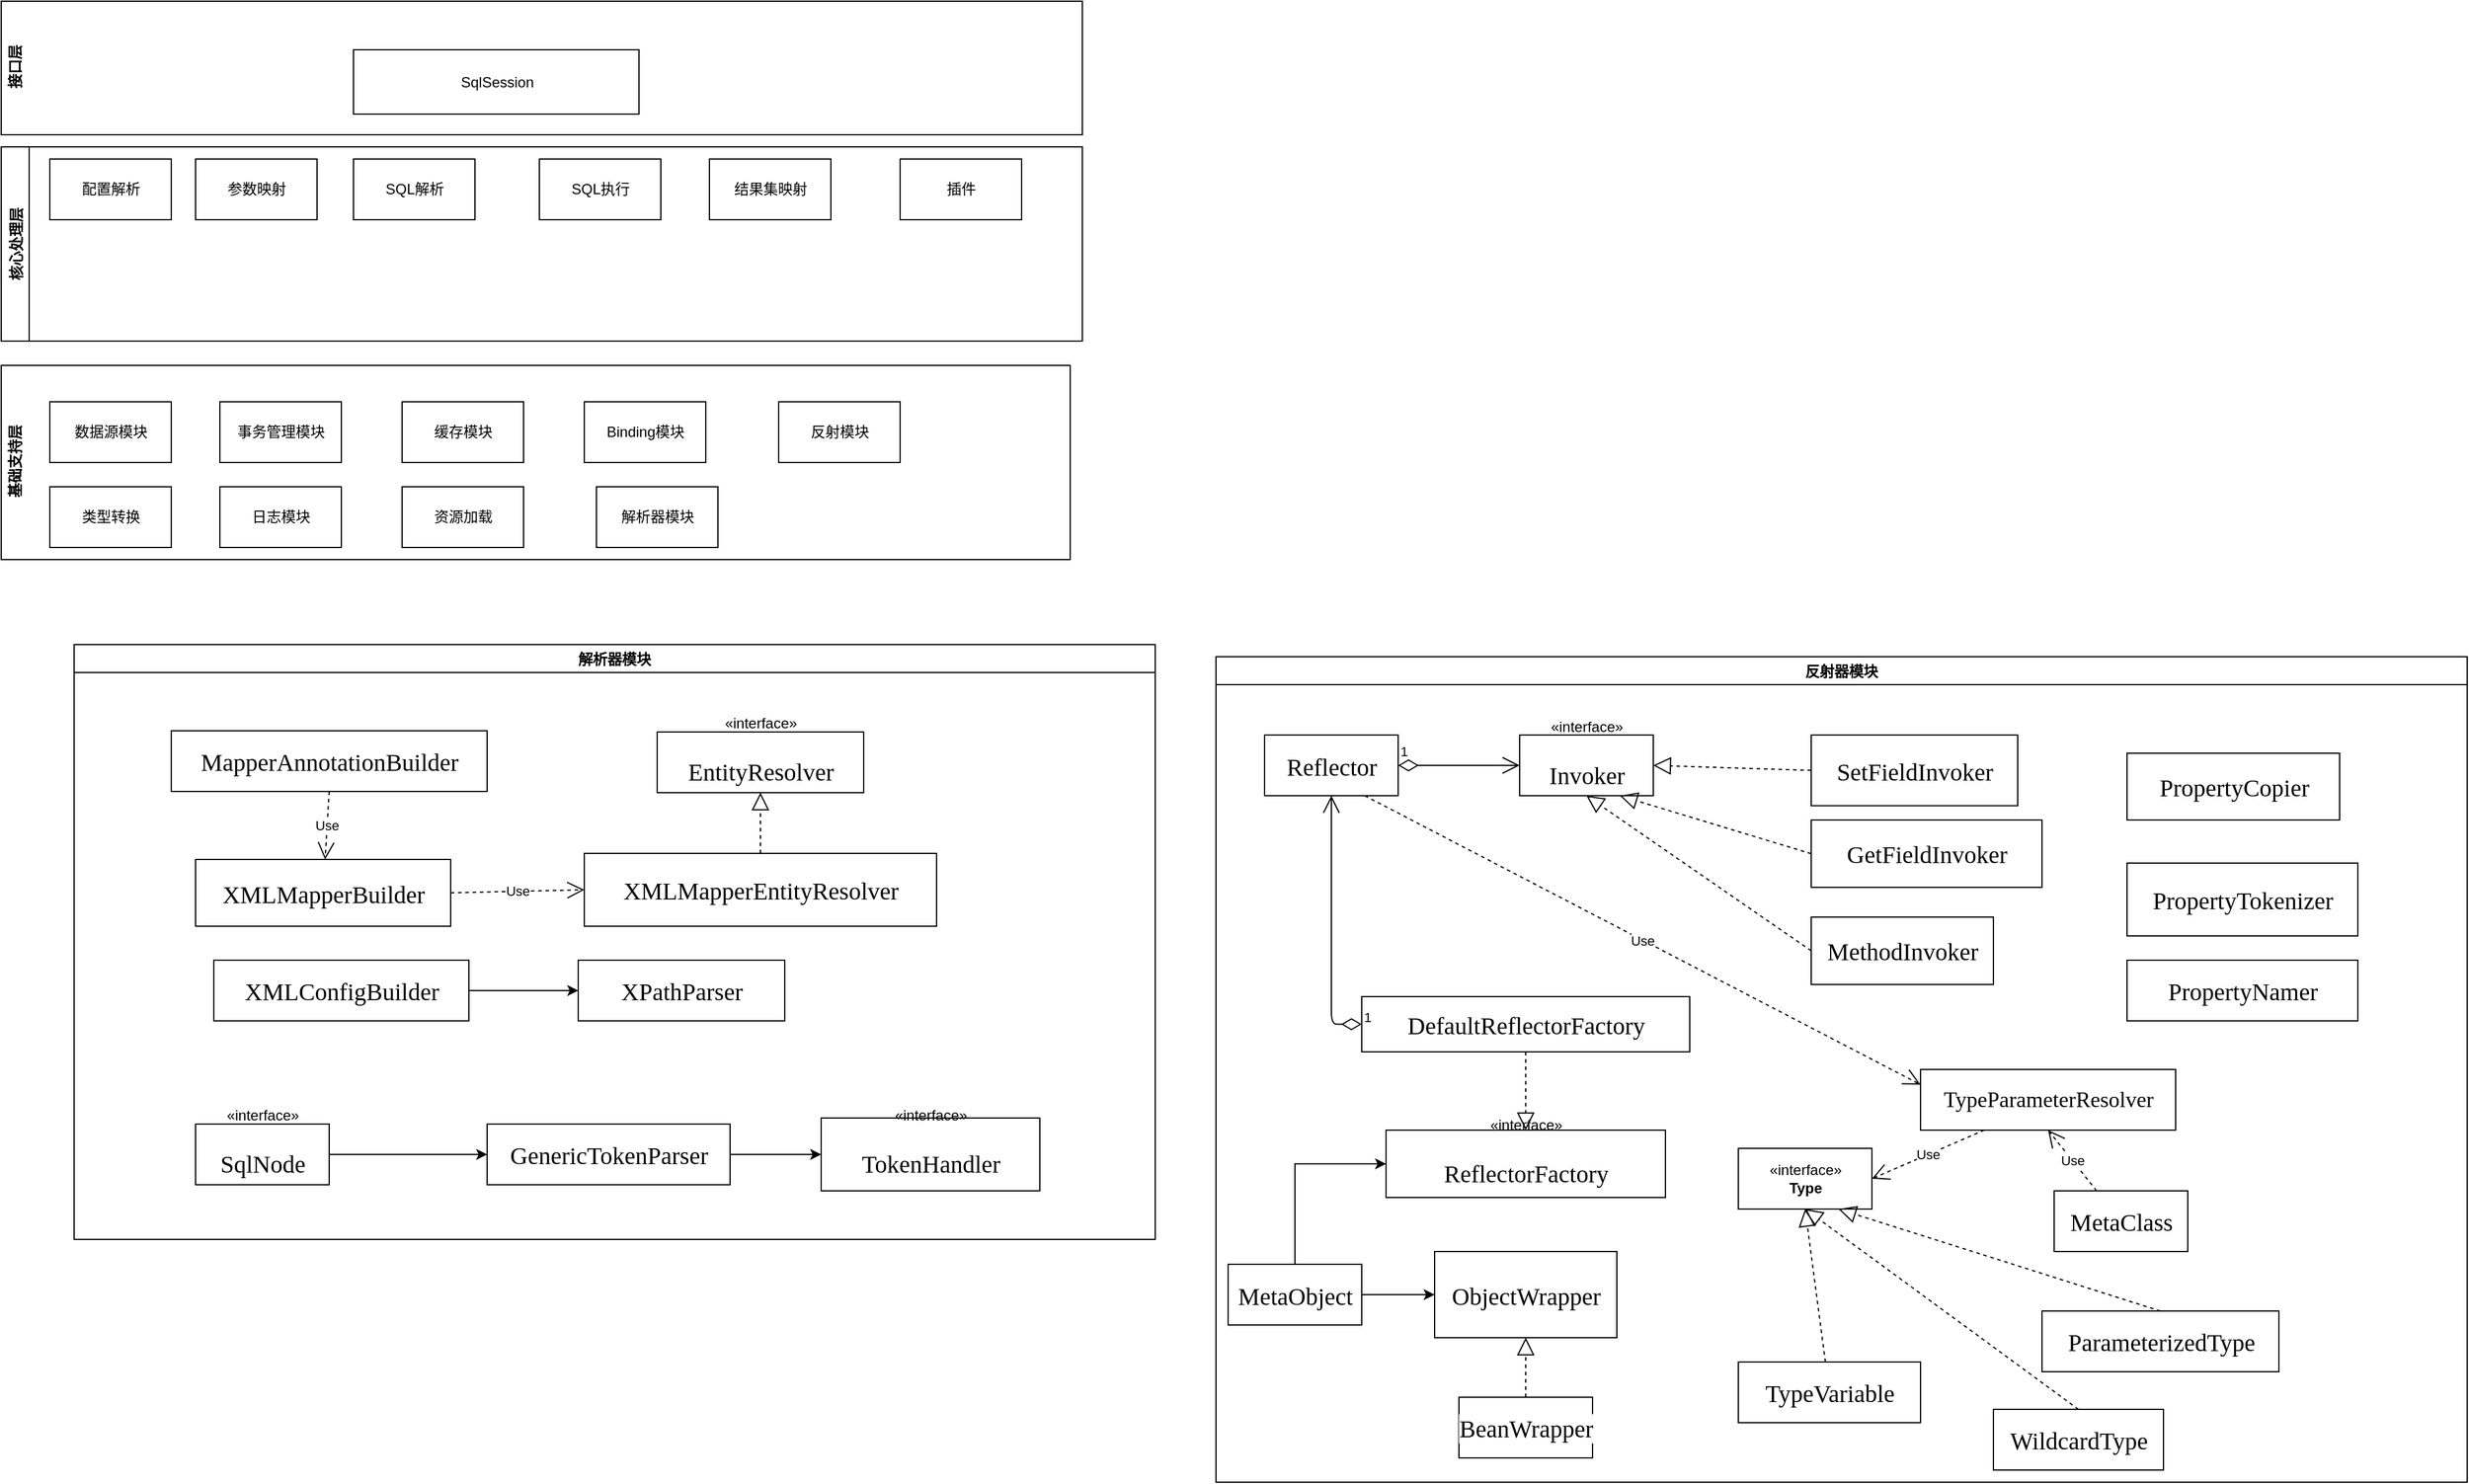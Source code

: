 <mxfile version="12.5.1" type="github">
  <diagram id="NqdyVlGYuGU1DPlqcApG" name="Page-1">
    <mxGraphModel dx="1422" dy="762" grid="1" gridSize="10" guides="1" tooltips="1" connect="1" arrows="1" fold="1" page="1" pageScale="1" pageWidth="827" pageHeight="1169" math="0" shadow="0">
      <root>
        <mxCell id="0"/>
        <mxCell id="1" parent="0"/>
        <mxCell id="Ca9ZKJGd3RS6ejhv2K8J-3" value="接口层" style="swimlane;html=1;horizontal=0;swimlaneLine=0;" vertex="1" parent="1">
          <mxGeometry y="20" width="890" height="110" as="geometry"/>
        </mxCell>
        <mxCell id="Ca9ZKJGd3RS6ejhv2K8J-18" value="SqlSession" style="html=1;dashed=0;whitespace=wrap;" vertex="1" parent="Ca9ZKJGd3RS6ejhv2K8J-3">
          <mxGeometry x="290" y="40" width="235" height="53" as="geometry"/>
        </mxCell>
        <mxCell id="Ca9ZKJGd3RS6ejhv2K8J-6" value="基础支持层" style="swimlane;html=1;horizontal=0;swimlaneLine=0;startSize=23;" vertex="1" parent="1">
          <mxGeometry y="320" width="880" height="160" as="geometry"/>
        </mxCell>
        <mxCell id="Ca9ZKJGd3RS6ejhv2K8J-19" value="数据源模块" style="html=1;dashed=0;whitespace=wrap;" vertex="1" parent="Ca9ZKJGd3RS6ejhv2K8J-6">
          <mxGeometry x="40" y="30" width="100" height="50" as="geometry"/>
        </mxCell>
        <mxCell id="Ca9ZKJGd3RS6ejhv2K8J-20" value="事务管理模块" style="html=1;dashed=0;whitespace=wrap;" vertex="1" parent="Ca9ZKJGd3RS6ejhv2K8J-6">
          <mxGeometry x="180" y="30" width="100" height="50" as="geometry"/>
        </mxCell>
        <mxCell id="Ca9ZKJGd3RS6ejhv2K8J-21" value="缓存模块" style="html=1;dashed=0;whitespace=wrap;" vertex="1" parent="Ca9ZKJGd3RS6ejhv2K8J-6">
          <mxGeometry x="330" y="30" width="100" height="50" as="geometry"/>
        </mxCell>
        <mxCell id="Ca9ZKJGd3RS6ejhv2K8J-22" value="Binding模块" style="html=1;dashed=0;whitespace=wrap;" vertex="1" parent="Ca9ZKJGd3RS6ejhv2K8J-6">
          <mxGeometry x="480" y="30" width="100" height="50" as="geometry"/>
        </mxCell>
        <mxCell id="Ca9ZKJGd3RS6ejhv2K8J-23" value="反射模块" style="html=1;dashed=0;whitespace=wrap;" vertex="1" parent="Ca9ZKJGd3RS6ejhv2K8J-6">
          <mxGeometry x="640" y="30" width="100" height="50" as="geometry"/>
        </mxCell>
        <mxCell id="Ca9ZKJGd3RS6ejhv2K8J-24" value="类型转换" style="html=1;dashed=0;whitespace=wrap;" vertex="1" parent="Ca9ZKJGd3RS6ejhv2K8J-6">
          <mxGeometry x="40" y="100" width="100" height="50" as="geometry"/>
        </mxCell>
        <mxCell id="Ca9ZKJGd3RS6ejhv2K8J-25" value="日志模块" style="html=1;dashed=0;whitespace=wrap;" vertex="1" parent="Ca9ZKJGd3RS6ejhv2K8J-6">
          <mxGeometry x="180" y="100" width="100" height="50" as="geometry"/>
        </mxCell>
        <mxCell id="Ca9ZKJGd3RS6ejhv2K8J-26" value="资源加载" style="html=1;dashed=0;whitespace=wrap;" vertex="1" parent="Ca9ZKJGd3RS6ejhv2K8J-6">
          <mxGeometry x="330" y="100" width="100" height="50" as="geometry"/>
        </mxCell>
        <mxCell id="Ca9ZKJGd3RS6ejhv2K8J-27" value="解析器模块" style="html=1;dashed=0;whitespace=wrap;" vertex="1" parent="Ca9ZKJGd3RS6ejhv2K8J-6">
          <mxGeometry x="490" y="100" width="100" height="50" as="geometry"/>
        </mxCell>
        <mxCell id="Ca9ZKJGd3RS6ejhv2K8J-4" value="核心处理层" style="swimlane;startSize=23;horizontal=0;" vertex="1" parent="1">
          <mxGeometry y="140" width="890" height="160" as="geometry"/>
        </mxCell>
        <mxCell id="Ca9ZKJGd3RS6ejhv2K8J-10" value="配置解析" style="html=1;dashed=0;whitespace=wrap;" vertex="1" parent="Ca9ZKJGd3RS6ejhv2K8J-4">
          <mxGeometry x="40" y="10" width="100" height="50" as="geometry"/>
        </mxCell>
        <mxCell id="Ca9ZKJGd3RS6ejhv2K8J-11" value="参数映射" style="html=1;dashed=0;whitespace=wrap;" vertex="1" parent="Ca9ZKJGd3RS6ejhv2K8J-4">
          <mxGeometry x="160" y="10" width="100" height="50" as="geometry"/>
        </mxCell>
        <mxCell id="Ca9ZKJGd3RS6ejhv2K8J-14" value="SQL解析" style="html=1;dashed=0;whitespace=wrap;" vertex="1" parent="Ca9ZKJGd3RS6ejhv2K8J-4">
          <mxGeometry x="290" y="10" width="100" height="50" as="geometry"/>
        </mxCell>
        <mxCell id="Ca9ZKJGd3RS6ejhv2K8J-15" value="SQL执行" style="html=1;dashed=0;whitespace=wrap;" vertex="1" parent="Ca9ZKJGd3RS6ejhv2K8J-4">
          <mxGeometry x="443" y="10" width="100" height="50" as="geometry"/>
        </mxCell>
        <mxCell id="Ca9ZKJGd3RS6ejhv2K8J-16" value="结果集映射" style="html=1;dashed=0;whitespace=wrap;" vertex="1" parent="Ca9ZKJGd3RS6ejhv2K8J-4">
          <mxGeometry x="583" y="10" width="100" height="50" as="geometry"/>
        </mxCell>
        <mxCell id="Ca9ZKJGd3RS6ejhv2K8J-17" value="插件" style="html=1;dashed=0;whitespace=wrap;" vertex="1" parent="Ca9ZKJGd3RS6ejhv2K8J-4">
          <mxGeometry x="740" y="10" width="100" height="50" as="geometry"/>
        </mxCell>
        <mxCell id="Ca9ZKJGd3RS6ejhv2K8J-35" value="解析器模块" style="swimlane;" vertex="1" parent="1">
          <mxGeometry x="60" y="550" width="890" height="490" as="geometry"/>
        </mxCell>
        <mxCell id="Ca9ZKJGd3RS6ejhv2K8J-28" value="&lt;pre style=&quot;background-color: rgb(255 , 255 , 255) ; font-family: &amp;#34;consolas&amp;#34; ; font-size: 15pt&quot;&gt;XMLMapperEntityResolver&lt;/pre&gt;" style="html=1;" vertex="1" parent="Ca9ZKJGd3RS6ejhv2K8J-35">
          <mxGeometry x="420" y="172" width="290" height="60" as="geometry"/>
        </mxCell>
        <mxCell id="Ca9ZKJGd3RS6ejhv2K8J-29" value="«interface»&lt;br&gt;&lt;pre style=&quot;background-color: rgb(255 , 255 , 255) ; font-family: &amp;#34;consolas&amp;#34; ; font-size: 15pt&quot;&gt;EntityResolver&lt;/pre&gt;" style="html=1;" vertex="1" parent="Ca9ZKJGd3RS6ejhv2K8J-35">
          <mxGeometry x="480" y="72" width="170" height="50" as="geometry"/>
        </mxCell>
        <mxCell id="Ca9ZKJGd3RS6ejhv2K8J-30" value="" style="endArrow=block;dashed=1;endFill=0;endSize=12;html=1;entryX=0.5;entryY=1;entryDx=0;entryDy=0;" edge="1" parent="Ca9ZKJGd3RS6ejhv2K8J-35" source="Ca9ZKJGd3RS6ejhv2K8J-28" target="Ca9ZKJGd3RS6ejhv2K8J-29">
          <mxGeometry width="160" relative="1" as="geometry">
            <mxPoint x="340" y="312" as="sourcePoint"/>
            <mxPoint x="500" y="312" as="targetPoint"/>
          </mxGeometry>
        </mxCell>
        <mxCell id="Ca9ZKJGd3RS6ejhv2K8J-31" value="&lt;pre style=&quot;background-color: rgb(255 , 255 , 255) ; font-family: &amp;#34;consolas&amp;#34; ; font-size: 15pt&quot;&gt;XMLMapperBuilder&lt;/pre&gt;" style="html=1;" vertex="1" parent="Ca9ZKJGd3RS6ejhv2K8J-35">
          <mxGeometry x="100" y="177" width="210" height="55" as="geometry"/>
        </mxCell>
        <mxCell id="Ca9ZKJGd3RS6ejhv2K8J-32" value="Use" style="endArrow=open;endSize=12;dashed=1;html=1;entryX=0;entryY=0.5;entryDx=0;entryDy=0;exitX=1;exitY=0.5;exitDx=0;exitDy=0;" edge="1" parent="Ca9ZKJGd3RS6ejhv2K8J-35" source="Ca9ZKJGd3RS6ejhv2K8J-31" target="Ca9ZKJGd3RS6ejhv2K8J-28">
          <mxGeometry width="160" relative="1" as="geometry">
            <mxPoint x="310" y="322" as="sourcePoint"/>
            <mxPoint x="470" y="322" as="targetPoint"/>
          </mxGeometry>
        </mxCell>
        <mxCell id="Ca9ZKJGd3RS6ejhv2K8J-33" value="&lt;pre style=&quot;background-color: rgb(255 , 255 , 255) ; font-family: &amp;#34;consolas&amp;#34; ; font-size: 15pt&quot;&gt;MapperAnnotationBuilder&lt;/pre&gt;" style="html=1;" vertex="1" parent="Ca9ZKJGd3RS6ejhv2K8J-35">
          <mxGeometry x="80" y="71" width="260" height="50" as="geometry"/>
        </mxCell>
        <mxCell id="Ca9ZKJGd3RS6ejhv2K8J-34" value="Use" style="endArrow=open;endSize=12;dashed=1;html=1;exitX=0.5;exitY=1;exitDx=0;exitDy=0;" edge="1" parent="Ca9ZKJGd3RS6ejhv2K8J-35" source="Ca9ZKJGd3RS6ejhv2K8J-33" target="Ca9ZKJGd3RS6ejhv2K8J-31">
          <mxGeometry width="160" relative="1" as="geometry">
            <mxPoint x="-30" y="322" as="sourcePoint"/>
            <mxPoint x="130" y="322" as="targetPoint"/>
          </mxGeometry>
        </mxCell>
        <mxCell id="Ca9ZKJGd3RS6ejhv2K8J-39" style="edgeStyle=orthogonalEdgeStyle;rounded=0;orthogonalLoop=1;jettySize=auto;html=1;exitX=1;exitY=0.5;exitDx=0;exitDy=0;" edge="1" parent="Ca9ZKJGd3RS6ejhv2K8J-35" source="Ca9ZKJGd3RS6ejhv2K8J-36" target="Ca9ZKJGd3RS6ejhv2K8J-38">
          <mxGeometry relative="1" as="geometry"/>
        </mxCell>
        <mxCell id="Ca9ZKJGd3RS6ejhv2K8J-36" value="&lt;pre style=&quot;background-color: rgb(255 , 255 , 255) ; font-family: &amp;#34;consolas&amp;#34; ; font-size: 15pt&quot;&gt;XMLConfigBuilder&lt;/pre&gt;" style="html=1;" vertex="1" parent="Ca9ZKJGd3RS6ejhv2K8J-35">
          <mxGeometry x="115" y="260" width="210" height="50" as="geometry"/>
        </mxCell>
        <mxCell id="Ca9ZKJGd3RS6ejhv2K8J-38" value="&lt;pre style=&quot;background-color: rgb(255 , 255 , 255) ; font-family: &amp;#34;consolas&amp;#34; ; font-size: 15pt&quot;&gt;XPathParser&lt;/pre&gt;" style="html=1;" vertex="1" parent="Ca9ZKJGd3RS6ejhv2K8J-35">
          <mxGeometry x="415" y="260" width="170" height="50" as="geometry"/>
        </mxCell>
        <mxCell id="Ca9ZKJGd3RS6ejhv2K8J-40" value="«interface»&lt;br&gt;&lt;pre style=&quot;background-color: rgb(255 , 255 , 255) ; font-family: &amp;#34;consolas&amp;#34; ; font-size: 15pt&quot;&gt;TokenHandler&lt;/pre&gt;" style="html=1;" vertex="1" parent="Ca9ZKJGd3RS6ejhv2K8J-35">
          <mxGeometry x="615" y="390" width="180" height="60" as="geometry"/>
        </mxCell>
        <mxCell id="Ca9ZKJGd3RS6ejhv2K8J-42" style="edgeStyle=orthogonalEdgeStyle;rounded=0;orthogonalLoop=1;jettySize=auto;html=1;exitX=1;exitY=0.5;exitDx=0;exitDy=0;" edge="1" parent="Ca9ZKJGd3RS6ejhv2K8J-35" source="Ca9ZKJGd3RS6ejhv2K8J-41" target="Ca9ZKJGd3RS6ejhv2K8J-40">
          <mxGeometry relative="1" as="geometry"/>
        </mxCell>
        <mxCell id="Ca9ZKJGd3RS6ejhv2K8J-41" value="&lt;pre style=&quot;background-color: rgb(255 , 255 , 255) ; font-family: &amp;#34;consolas&amp;#34; ; font-size: 15pt&quot;&gt;GenericTokenParser&lt;/pre&gt;" style="html=1;" vertex="1" parent="Ca9ZKJGd3RS6ejhv2K8J-35">
          <mxGeometry x="340" y="395" width="200" height="50" as="geometry"/>
        </mxCell>
        <mxCell id="Ca9ZKJGd3RS6ejhv2K8J-46" style="edgeStyle=orthogonalEdgeStyle;rounded=0;orthogonalLoop=1;jettySize=auto;html=1;entryX=0;entryY=0.5;entryDx=0;entryDy=0;" edge="1" parent="Ca9ZKJGd3RS6ejhv2K8J-35" source="Ca9ZKJGd3RS6ejhv2K8J-43" target="Ca9ZKJGd3RS6ejhv2K8J-41">
          <mxGeometry relative="1" as="geometry"/>
        </mxCell>
        <mxCell id="Ca9ZKJGd3RS6ejhv2K8J-43" value="«interface»&lt;br&gt;&lt;pre style=&quot;background-color: rgb(255 , 255 , 255) ; font-family: &amp;#34;consolas&amp;#34; ; font-size: 15pt&quot;&gt;SqlNode&lt;/pre&gt;" style="html=1;" vertex="1" parent="Ca9ZKJGd3RS6ejhv2K8J-35">
          <mxGeometry x="100" y="395" width="110" height="50" as="geometry"/>
        </mxCell>
        <mxCell id="Ca9ZKJGd3RS6ejhv2K8J-47" value="反射器模块" style="swimlane;" vertex="1" parent="1">
          <mxGeometry x="1000" y="560" width="1030" height="680" as="geometry"/>
        </mxCell>
        <mxCell id="Ca9ZKJGd3RS6ejhv2K8J-48" value="&lt;pre style=&quot;background-color: rgb(255 , 255 , 255) ; font-family: &amp;#34;consolas&amp;#34; ; font-size: 15pt&quot;&gt;Reflector&lt;/pre&gt;" style="html=1;" vertex="1" parent="Ca9ZKJGd3RS6ejhv2K8J-47">
          <mxGeometry x="40" y="64.5" width="110" height="50" as="geometry"/>
        </mxCell>
        <mxCell id="Ca9ZKJGd3RS6ejhv2K8J-49" value="«interface»&lt;br&gt;&lt;pre style=&quot;background-color: rgb(255 , 255 , 255) ; font-family: &amp;#34;consolas&amp;#34; ; font-size: 15pt&quot;&gt;Invoker&lt;/pre&gt;" style="html=1;" vertex="1" parent="Ca9ZKJGd3RS6ejhv2K8J-47">
          <mxGeometry x="250" y="64.5" width="110" height="50" as="geometry"/>
        </mxCell>
        <mxCell id="Ca9ZKJGd3RS6ejhv2K8J-50" value="1" style="endArrow=open;html=1;endSize=12;startArrow=diamondThin;startSize=14;startFill=0;edgeStyle=orthogonalEdgeStyle;align=left;verticalAlign=bottom;exitX=1;exitY=0.5;exitDx=0;exitDy=0;entryX=0;entryY=0.5;entryDx=0;entryDy=0;" edge="1" parent="Ca9ZKJGd3RS6ejhv2K8J-47" source="Ca9ZKJGd3RS6ejhv2K8J-48" target="Ca9ZKJGd3RS6ejhv2K8J-49">
          <mxGeometry x="-1" y="3" relative="1" as="geometry">
            <mxPoint x="120" y="194.5" as="sourcePoint"/>
            <mxPoint x="280" y="194.5" as="targetPoint"/>
          </mxGeometry>
        </mxCell>
        <mxCell id="Ca9ZKJGd3RS6ejhv2K8J-51" value="&lt;pre style=&quot;background-color: rgb(255 , 255 , 255) ; font-family: &amp;#34;consolas&amp;#34; ; font-size: 15pt&quot;&gt;MethodInvoker&lt;/pre&gt;" style="html=1;" vertex="1" parent="Ca9ZKJGd3RS6ejhv2K8J-47">
          <mxGeometry x="490" y="214.5" width="150" height="55.5" as="geometry"/>
        </mxCell>
        <mxCell id="Ca9ZKJGd3RS6ejhv2K8J-52" value="&lt;pre style=&quot;background-color: rgb(255 , 255 , 255) ; font-family: &amp;#34;consolas&amp;#34; ; font-size: 15pt&quot;&gt;GetFieldInvoker&lt;/pre&gt;" style="html=1;" vertex="1" parent="Ca9ZKJGd3RS6ejhv2K8J-47">
          <mxGeometry x="490" y="134.5" width="190" height="55.5" as="geometry"/>
        </mxCell>
        <mxCell id="Ca9ZKJGd3RS6ejhv2K8J-53" value="" style="endArrow=block;dashed=1;endFill=0;endSize=12;html=1;entryX=0.5;entryY=1;entryDx=0;entryDy=0;exitX=0;exitY=0.5;exitDx=0;exitDy=0;" edge="1" parent="Ca9ZKJGd3RS6ejhv2K8J-47" source="Ca9ZKJGd3RS6ejhv2K8J-51" target="Ca9ZKJGd3RS6ejhv2K8J-49">
          <mxGeometry width="160" relative="1" as="geometry">
            <mxPoint x="90" y="274.5" as="sourcePoint"/>
            <mxPoint x="250" y="274.5" as="targetPoint"/>
          </mxGeometry>
        </mxCell>
        <mxCell id="Ca9ZKJGd3RS6ejhv2K8J-55" value="&lt;pre style=&quot;background-color: rgb(255 , 255 , 255) ; font-family: &amp;#34;consolas&amp;#34; ; font-size: 15pt&quot;&gt;&lt;pre style=&quot;font-family: &amp;#34;consolas&amp;#34; ; font-size: 15pt&quot;&gt;SetFieldInvoker&lt;/pre&gt;&lt;/pre&gt;" style="html=1;" vertex="1" parent="Ca9ZKJGd3RS6ejhv2K8J-47">
          <mxGeometry x="490" y="64.5" width="170" height="58.25" as="geometry"/>
        </mxCell>
        <mxCell id="Ca9ZKJGd3RS6ejhv2K8J-57" value="" style="endArrow=block;dashed=1;endFill=0;endSize=12;html=1;entryX=1;entryY=0.5;entryDx=0;entryDy=0;exitX=0;exitY=0.5;exitDx=0;exitDy=0;" edge="1" parent="Ca9ZKJGd3RS6ejhv2K8J-47" source="Ca9ZKJGd3RS6ejhv2K8J-55" target="Ca9ZKJGd3RS6ejhv2K8J-49">
          <mxGeometry width="160" relative="1" as="geometry">
            <mxPoint x="150" y="364.5" as="sourcePoint"/>
            <mxPoint x="310" y="364.5" as="targetPoint"/>
          </mxGeometry>
        </mxCell>
        <mxCell id="Ca9ZKJGd3RS6ejhv2K8J-58" value="" style="endArrow=block;dashed=1;endFill=0;endSize=12;html=1;entryX=0.75;entryY=1;entryDx=0;entryDy=0;exitX=0;exitY=0.5;exitDx=0;exitDy=0;" edge="1" parent="Ca9ZKJGd3RS6ejhv2K8J-47" source="Ca9ZKJGd3RS6ejhv2K8J-52" target="Ca9ZKJGd3RS6ejhv2K8J-49">
          <mxGeometry width="160" relative="1" as="geometry">
            <mxPoint x="360" y="324.5" as="sourcePoint"/>
            <mxPoint x="520" y="324.5" as="targetPoint"/>
          </mxGeometry>
        </mxCell>
        <mxCell id="Ca9ZKJGd3RS6ejhv2K8J-60" value="«interface»&lt;br&gt;&lt;pre style=&quot;background-color: rgb(255 , 255 , 255) ; font-family: &amp;#34;consolas&amp;#34; ; font-size: 15pt&quot;&gt;ReflectorFactory&lt;/pre&gt;" style="html=1;" vertex="1" parent="Ca9ZKJGd3RS6ejhv2K8J-47">
          <mxGeometry x="140" y="390" width="230" height="55.5" as="geometry"/>
        </mxCell>
        <mxCell id="Ca9ZKJGd3RS6ejhv2K8J-59" value="&lt;pre style=&quot;background-color: rgb(255 , 255 , 255) ; font-family: &amp;#34;consolas&amp;#34; ; font-size: 15pt&quot;&gt;DefaultReflectorFactory&lt;/pre&gt;" style="html=1;" vertex="1" parent="Ca9ZKJGd3RS6ejhv2K8J-47">
          <mxGeometry x="120" y="280" width="270" height="45.5" as="geometry"/>
        </mxCell>
        <mxCell id="Ca9ZKJGd3RS6ejhv2K8J-61" value="" style="endArrow=block;dashed=1;endFill=0;endSize=12;html=1;entryX=0.5;entryY=0;entryDx=0;entryDy=0;" edge="1" parent="Ca9ZKJGd3RS6ejhv2K8J-47" source="Ca9ZKJGd3RS6ejhv2K8J-59" target="Ca9ZKJGd3RS6ejhv2K8J-60">
          <mxGeometry width="160" relative="1" as="geometry">
            <mxPoint x="205" y="520" as="sourcePoint"/>
            <mxPoint x="255" y="390" as="targetPoint"/>
          </mxGeometry>
        </mxCell>
        <mxCell id="Ca9ZKJGd3RS6ejhv2K8J-64" value="&lt;pre style=&quot;background-color: rgb(255 , 255 , 255) ; font-family: &amp;#34;consolas&amp;#34; ; font-size: 13.5pt&quot;&gt;TypeParameterResolver&lt;/pre&gt;" style="html=1;" vertex="1" parent="Ca9ZKJGd3RS6ejhv2K8J-47">
          <mxGeometry x="580" y="340" width="210" height="50" as="geometry"/>
        </mxCell>
        <mxCell id="Ca9ZKJGd3RS6ejhv2K8J-65" value="&lt;pre style=&quot;background-color: rgb(255 , 255 , 255) ; font-family: &amp;#34;consolas&amp;#34; ; font-size: 15pt&quot;&gt;MetaClass&lt;/pre&gt;" style="html=1;" vertex="1" parent="Ca9ZKJGd3RS6ejhv2K8J-47">
          <mxGeometry x="690" y="440" width="110" height="50" as="geometry"/>
        </mxCell>
        <mxCell id="Ca9ZKJGd3RS6ejhv2K8J-66" value="Use" style="endArrow=open;endSize=12;dashed=1;html=1;entryX=0.5;entryY=1;entryDx=0;entryDy=0;" edge="1" parent="Ca9ZKJGd3RS6ejhv2K8J-47" source="Ca9ZKJGd3RS6ejhv2K8J-65" target="Ca9ZKJGd3RS6ejhv2K8J-64">
          <mxGeometry width="160" relative="1" as="geometry">
            <mxPoint x="410" y="590" as="sourcePoint"/>
            <mxPoint x="570" y="590" as="targetPoint"/>
          </mxGeometry>
        </mxCell>
        <mxCell id="Ca9ZKJGd3RS6ejhv2K8J-68" value="Use" style="endArrow=open;endSize=12;dashed=1;html=1;exitX=0.75;exitY=1;exitDx=0;exitDy=0;entryX=0;entryY=0.25;entryDx=0;entryDy=0;" edge="1" parent="Ca9ZKJGd3RS6ejhv2K8J-47" source="Ca9ZKJGd3RS6ejhv2K8J-48" target="Ca9ZKJGd3RS6ejhv2K8J-64">
          <mxGeometry width="160" relative="1" as="geometry">
            <mxPoint x="180" y="210" as="sourcePoint"/>
            <mxPoint x="340" y="210" as="targetPoint"/>
          </mxGeometry>
        </mxCell>
        <mxCell id="Ca9ZKJGd3RS6ejhv2K8J-69" value="1" style="endArrow=open;html=1;endSize=12;startArrow=diamondThin;startSize=14;startFill=0;edgeStyle=orthogonalEdgeStyle;align=left;verticalAlign=bottom;exitX=0;exitY=0.5;exitDx=0;exitDy=0;" edge="1" parent="Ca9ZKJGd3RS6ejhv2K8J-47" source="Ca9ZKJGd3RS6ejhv2K8J-59" target="Ca9ZKJGd3RS6ejhv2K8J-48">
          <mxGeometry x="-1" y="3" relative="1" as="geometry">
            <mxPoint x="10" y="490" as="sourcePoint"/>
            <mxPoint x="170" y="490" as="targetPoint"/>
          </mxGeometry>
        </mxCell>
        <mxCell id="Ca9ZKJGd3RS6ejhv2K8J-71" value="«interface»&lt;br&gt;&lt;b&gt;Type&lt;/b&gt;" style="html=1;" vertex="1" parent="Ca9ZKJGd3RS6ejhv2K8J-47">
          <mxGeometry x="430" y="405" width="110" height="50" as="geometry"/>
        </mxCell>
        <mxCell id="Ca9ZKJGd3RS6ejhv2K8J-72" value="&lt;pre style=&quot;background-color: rgb(255 , 255 , 255) ; font-family: &amp;#34;consolas&amp;#34; ; font-size: 15pt&quot;&gt;WildcardType&lt;/pre&gt;" style="html=1;" vertex="1" parent="Ca9ZKJGd3RS6ejhv2K8J-47">
          <mxGeometry x="640" y="620" width="140" height="50" as="geometry"/>
        </mxCell>
        <mxCell id="Ca9ZKJGd3RS6ejhv2K8J-73" value="&lt;pre style=&quot;background-color: rgb(255 , 255 , 255) ; font-family: &amp;#34;consolas&amp;#34; ; font-size: 15pt&quot;&gt;TypeVariable&lt;/pre&gt;" style="html=1;" vertex="1" parent="Ca9ZKJGd3RS6ejhv2K8J-47">
          <mxGeometry x="430" y="581" width="150" height="50" as="geometry"/>
        </mxCell>
        <mxCell id="Ca9ZKJGd3RS6ejhv2K8J-74" value="&lt;pre style=&quot;background-color: rgb(255 , 255 , 255) ; font-family: &amp;#34;consolas&amp;#34; ; font-size: 15pt&quot;&gt;&lt;pre style=&quot;font-family: &amp;#34;consolas&amp;#34; ; font-size: 15pt&quot;&gt;ParameterizedType&lt;/pre&gt;&lt;/pre&gt;" style="html=1;" vertex="1" parent="Ca9ZKJGd3RS6ejhv2K8J-47">
          <mxGeometry x="680" y="539" width="195" height="50" as="geometry"/>
        </mxCell>
        <mxCell id="Ca9ZKJGd3RS6ejhv2K8J-75" value="" style="endArrow=block;dashed=1;endFill=0;endSize=12;html=1;entryX=0.5;entryY=1;entryDx=0;entryDy=0;exitX=0.5;exitY=0;exitDx=0;exitDy=0;" edge="1" parent="Ca9ZKJGd3RS6ejhv2K8J-47" source="Ca9ZKJGd3RS6ejhv2K8J-72" target="Ca9ZKJGd3RS6ejhv2K8J-71">
          <mxGeometry width="160" relative="1" as="geometry">
            <mxPoint x="110" y="640" as="sourcePoint"/>
            <mxPoint x="270" y="640" as="targetPoint"/>
          </mxGeometry>
        </mxCell>
        <mxCell id="Ca9ZKJGd3RS6ejhv2K8J-76" value="" style="endArrow=block;dashed=1;endFill=0;endSize=12;html=1;entryX=0.5;entryY=1;entryDx=0;entryDy=0;" edge="1" parent="Ca9ZKJGd3RS6ejhv2K8J-47" source="Ca9ZKJGd3RS6ejhv2K8J-73" target="Ca9ZKJGd3RS6ejhv2K8J-71">
          <mxGeometry width="160" relative="1" as="geometry">
            <mxPoint x="120" y="700" as="sourcePoint"/>
            <mxPoint x="280" y="700" as="targetPoint"/>
          </mxGeometry>
        </mxCell>
        <mxCell id="Ca9ZKJGd3RS6ejhv2K8J-77" value="" style="endArrow=block;dashed=1;endFill=0;endSize=12;html=1;entryX=0.75;entryY=1;entryDx=0;entryDy=0;exitX=0.5;exitY=0;exitDx=0;exitDy=0;" edge="1" parent="Ca9ZKJGd3RS6ejhv2K8J-47" source="Ca9ZKJGd3RS6ejhv2K8J-74" target="Ca9ZKJGd3RS6ejhv2K8J-71">
          <mxGeometry width="160" relative="1" as="geometry">
            <mxPoint x="500" y="700" as="sourcePoint"/>
            <mxPoint x="660" y="700" as="targetPoint"/>
          </mxGeometry>
        </mxCell>
        <mxCell id="Ca9ZKJGd3RS6ejhv2K8J-79" value="Use" style="endArrow=open;endSize=12;dashed=1;html=1;entryX=1;entryY=0.5;entryDx=0;entryDy=0;exitX=0.25;exitY=1;exitDx=0;exitDy=0;" edge="1" parent="Ca9ZKJGd3RS6ejhv2K8J-47" source="Ca9ZKJGd3RS6ejhv2K8J-64" target="Ca9ZKJGd3RS6ejhv2K8J-71">
          <mxGeometry width="160" relative="1" as="geometry">
            <mxPoint x="390" y="620" as="sourcePoint"/>
            <mxPoint x="550" y="620" as="targetPoint"/>
          </mxGeometry>
        </mxCell>
        <mxCell id="Ca9ZKJGd3RS6ejhv2K8J-81" value="&lt;pre style=&quot;background-color: rgb(255 , 255 , 255) ; font-family: &amp;#34;consolas&amp;#34; ; font-size: 15pt&quot;&gt;ObjectWrapper&lt;/pre&gt;" style="html=1;" vertex="1" parent="Ca9ZKJGd3RS6ejhv2K8J-47">
          <mxGeometry x="180" y="490" width="150" height="71" as="geometry"/>
        </mxCell>
        <mxCell id="Ca9ZKJGd3RS6ejhv2K8J-84" style="edgeStyle=orthogonalEdgeStyle;rounded=0;orthogonalLoop=1;jettySize=auto;html=1;exitX=0.5;exitY=0;exitDx=0;exitDy=0;entryX=0;entryY=0.5;entryDx=0;entryDy=0;" edge="1" parent="Ca9ZKJGd3RS6ejhv2K8J-47" source="Ca9ZKJGd3RS6ejhv2K8J-80" target="Ca9ZKJGd3RS6ejhv2K8J-60">
          <mxGeometry relative="1" as="geometry"/>
        </mxCell>
        <mxCell id="Ca9ZKJGd3RS6ejhv2K8J-85" style="edgeStyle=orthogonalEdgeStyle;rounded=0;orthogonalLoop=1;jettySize=auto;html=1;exitX=1;exitY=0.5;exitDx=0;exitDy=0;" edge="1" parent="Ca9ZKJGd3RS6ejhv2K8J-47" source="Ca9ZKJGd3RS6ejhv2K8J-80" target="Ca9ZKJGd3RS6ejhv2K8J-81">
          <mxGeometry relative="1" as="geometry"/>
        </mxCell>
        <mxCell id="Ca9ZKJGd3RS6ejhv2K8J-80" value="&lt;pre style=&quot;background-color: rgb(255 , 255 , 255) ; font-family: &amp;#34;consolas&amp;#34; ; font-size: 15pt&quot;&gt;MetaObject&lt;/pre&gt;" style="html=1;" vertex="1" parent="Ca9ZKJGd3RS6ejhv2K8J-47">
          <mxGeometry x="10" y="500.5" width="110" height="50" as="geometry"/>
        </mxCell>
        <mxCell id="Ca9ZKJGd3RS6ejhv2K8J-86" value="&lt;pre style=&quot;background-color: rgb(255 , 255 , 255) ; font-family: &amp;#34;consolas&amp;#34; ; font-size: 15pt&quot;&gt;BeanWrapper&lt;/pre&gt;" style="html=1;" vertex="1" parent="Ca9ZKJGd3RS6ejhv2K8J-47">
          <mxGeometry x="200" y="610" width="110" height="50" as="geometry"/>
        </mxCell>
        <mxCell id="Ca9ZKJGd3RS6ejhv2K8J-88" value="" style="endArrow=block;dashed=1;endFill=0;endSize=12;html=1;entryX=0.5;entryY=1;entryDx=0;entryDy=0;exitX=0.5;exitY=0;exitDx=0;exitDy=0;" edge="1" parent="Ca9ZKJGd3RS6ejhv2K8J-47" source="Ca9ZKJGd3RS6ejhv2K8J-86" target="Ca9ZKJGd3RS6ejhv2K8J-81">
          <mxGeometry width="160" relative="1" as="geometry">
            <mxPoint x="40" y="750" as="sourcePoint"/>
            <mxPoint x="200" y="750" as="targetPoint"/>
          </mxGeometry>
        </mxCell>
        <mxCell id="Ca9ZKJGd3RS6ejhv2K8J-89" value="&lt;pre style=&quot;background-color: rgb(255 , 255 , 255) ; font-family: &amp;#34;consolas&amp;#34; ; font-size: 15pt&quot;&gt;PropertyTokenizer&lt;/pre&gt;" style="html=1;" vertex="1" parent="Ca9ZKJGd3RS6ejhv2K8J-47">
          <mxGeometry x="750" y="170" width="190" height="60" as="geometry"/>
        </mxCell>
        <mxCell id="Ca9ZKJGd3RS6ejhv2K8J-90" value="&lt;pre style=&quot;background-color: rgb(255 , 255 , 255) ; font-family: &amp;#34;consolas&amp;#34; ; font-size: 15pt&quot;&gt;PropertyCopier&lt;/pre&gt;" style="html=1;" vertex="1" parent="Ca9ZKJGd3RS6ejhv2K8J-47">
          <mxGeometry x="750" y="79.5" width="175" height="55" as="geometry"/>
        </mxCell>
        <mxCell id="Ca9ZKJGd3RS6ejhv2K8J-91" value="&lt;pre style=&quot;background-color: rgb(255 , 255 , 255) ; font-family: &amp;#34;consolas&amp;#34; ; font-size: 15pt&quot;&gt;PropertyNamer&lt;/pre&gt;" style="html=1;" vertex="1" parent="Ca9ZKJGd3RS6ejhv2K8J-47">
          <mxGeometry x="750" y="250" width="190" height="50" as="geometry"/>
        </mxCell>
      </root>
    </mxGraphModel>
  </diagram>
</mxfile>
